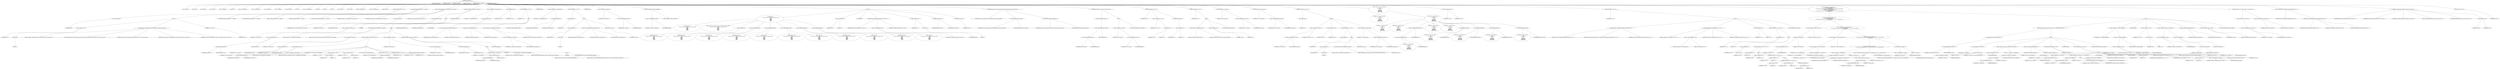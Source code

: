 digraph hostapd_notif_assoc {  
"1000122" [label = "(METHOD,hostapd_notif_assoc)" ]
"1000123" [label = "(PARAM,hostapd_data *hapd)" ]
"1000124" [label = "(PARAM,const u8 *addr)" ]
"1000125" [label = "(PARAM,const u8 *req_ies)" ]
"1000126" [label = "(PARAM,size_t req_ies_len)" ]
"1000127" [label = "(PARAM,int reassoc)" ]
"1000128" [label = "(BLOCK,,)" ]
"1000129" [label = "(LOCAL,v10: const u8 *)" ]
"1000130" [label = "(LOCAL,v11: size_t)" ]
"1000131" [label = "(LOCAL,v12: sta_info *)" ]
"1000132" [label = "(LOCAL,v13: sta_info *)" ]
"1000133" [label = "(LOCAL,v14: hostapd_iface *)" ]
"1000134" [label = "(LOCAL,v15: bool)" ]
"1000135" [label = "(LOCAL,v16: wpa_state_machine *)" ]
"1000136" [label = "(LOCAL,v17: wpa_authenticator *)" ]
"1000137" [label = "(LOCAL,v18: unsigned int)" ]
"1000138" [label = "(LOCAL,v19: unsigned int)" ]
"1000139" [label = "(LOCAL,v20: unsigned int)" ]
"1000140" [label = "(LOCAL,v21: int)" ]
"1000141" [label = "(LOCAL,v22: wpa_state_machine *)" ]
"1000142" [label = "(LOCAL,v23: int)" ]
"1000143" [label = "(LOCAL,v25: int)" ]
"1000144" [label = "(LOCAL,v26: u8 *)" ]
"1000145" [label = "(LOCAL,v27: const u8 *)" ]
"1000146" [label = "(LOCAL,v28: __int64)" ]
"1000147" [label = "(LOCAL,v29: wpa_state_machine *)" ]
"1000148" [label = "(LOCAL,elems: ieee802_11_elems)" ]
"1000149" [label = "(LOCAL,buf: u8 [ 1064 ])" ]
"1000150" [label = "(CONTROL_STRUCTURE,if ( !addr ),if ( !addr ))" ]
"1000151" [label = "(<operator>.logicalNot,!addr)" ]
"1000152" [label = "(IDENTIFIER,addr,!addr)" ]
"1000153" [label = "(BLOCK,,)" ]
"1000154" [label = "(<operator>.assignment,v23 = -1)" ]
"1000155" [label = "(IDENTIFIER,v23,v23 = -1)" ]
"1000156" [label = "(<operator>.minus,-1)" ]
"1000157" [label = "(LITERAL,1,-1)" ]
"1000158" [label = "(wpa_printf,wpa_printf(2, \"hostapd_notif_assoc: Skip event with no address\", req_ies, req_ies_len, reassoc))" ]
"1000159" [label = "(LITERAL,2,wpa_printf(2, \"hostapd_notif_assoc: Skip event with no address\", req_ies, req_ies_len, reassoc))" ]
"1000160" [label = "(LITERAL,\"hostapd_notif_assoc: Skip event with no address\",wpa_printf(2, \"hostapd_notif_assoc: Skip event with no address\", req_ies, req_ies_len, reassoc))" ]
"1000161" [label = "(IDENTIFIER,req_ies,wpa_printf(2, \"hostapd_notif_assoc: Skip event with no address\", req_ies, req_ies_len, reassoc))" ]
"1000162" [label = "(IDENTIFIER,req_ies_len,wpa_printf(2, \"hostapd_notif_assoc: Skip event with no address\", req_ies, req_ies_len, reassoc))" ]
"1000163" [label = "(IDENTIFIER,reassoc,wpa_printf(2, \"hostapd_notif_assoc: Skip event with no address\", req_ies, req_ies_len, reassoc))" ]
"1000164" [label = "(RETURN,return v23;,return v23;)" ]
"1000165" [label = "(IDENTIFIER,v23,return v23;)" ]
"1000166" [label = "(hostapd_logger,hostapd_logger(hapd, addr, 1u, 2, \"associated\"))" ]
"1000167" [label = "(IDENTIFIER,hapd,hostapd_logger(hapd, addr, 1u, 2, \"associated\"))" ]
"1000168" [label = "(IDENTIFIER,addr,hostapd_logger(hapd, addr, 1u, 2, \"associated\"))" ]
"1000169" [label = "(LITERAL,1u,hostapd_logger(hapd, addr, 1u, 2, \"associated\"))" ]
"1000170" [label = "(LITERAL,2,hostapd_logger(hapd, addr, 1u, 2, \"associated\"))" ]
"1000171" [label = "(LITERAL,\"associated\",hostapd_logger(hapd, addr, 1u, 2, \"associated\"))" ]
"1000172" [label = "(ieee802_11_parse_elems,ieee802_11_parse_elems(req_ies, req_ies_len, &elems, 0))" ]
"1000173" [label = "(IDENTIFIER,req_ies,ieee802_11_parse_elems(req_ies, req_ies_len, &elems, 0))" ]
"1000174" [label = "(IDENTIFIER,req_ies_len,ieee802_11_parse_elems(req_ies, req_ies_len, &elems, 0))" ]
"1000175" [label = "(<operator>.addressOf,&elems)" ]
"1000176" [label = "(IDENTIFIER,elems,ieee802_11_parse_elems(req_ies, req_ies_len, &elems, 0))" ]
"1000177" [label = "(LITERAL,0,ieee802_11_parse_elems(req_ies, req_ies_len, &elems, 0))" ]
"1000178" [label = "(CONTROL_STRUCTURE,if ( elems.wps_ie ),if ( elems.wps_ie ))" ]
"1000179" [label = "(<operator>.fieldAccess,elems.wps_ie)" ]
"1000180" [label = "(IDENTIFIER,elems,if ( elems.wps_ie ))" ]
"1000181" [label = "(FIELD_IDENTIFIER,wps_ie,wps_ie)" ]
"1000182" [label = "(BLOCK,,)" ]
"1000183" [label = "(<operator>.assignment,v10 = elems.wps_ie - 2)" ]
"1000184" [label = "(IDENTIFIER,v10,v10 = elems.wps_ie - 2)" ]
"1000185" [label = "(<operator>.subtraction,elems.wps_ie - 2)" ]
"1000186" [label = "(<operator>.fieldAccess,elems.wps_ie)" ]
"1000187" [label = "(IDENTIFIER,elems,elems.wps_ie - 2)" ]
"1000188" [label = "(FIELD_IDENTIFIER,wps_ie,wps_ie)" ]
"1000189" [label = "(LITERAL,2,elems.wps_ie - 2)" ]
"1000190" [label = "(IDENTIFIER,L,)" ]
"1000191" [label = "(wpa_printf,wpa_printf(2, \"STA included WPS IE in (Re)AssocReq\"))" ]
"1000192" [label = "(LITERAL,2,wpa_printf(2, \"STA included WPS IE in (Re)AssocReq\"))" ]
"1000193" [label = "(LITERAL,\"STA included WPS IE in (Re)AssocReq\",wpa_printf(2, \"STA included WPS IE in (Re)AssocReq\"))" ]
"1000194" [label = "(CONTROL_STRUCTURE,else,else)" ]
"1000195" [label = "(BLOCK,,)" ]
"1000196" [label = "(<operator>.assignment,v27 = elems.rsn_ie)" ]
"1000197" [label = "(IDENTIFIER,v27,v27 = elems.rsn_ie)" ]
"1000198" [label = "(<operator>.fieldAccess,elems.rsn_ie)" ]
"1000199" [label = "(IDENTIFIER,elems,v27 = elems.rsn_ie)" ]
"1000200" [label = "(FIELD_IDENTIFIER,rsn_ie,rsn_ie)" ]
"1000201" [label = "(CONTROL_STRUCTURE,if ( elems.rsn_ie ),if ( elems.rsn_ie ))" ]
"1000202" [label = "(<operator>.fieldAccess,elems.rsn_ie)" ]
"1000203" [label = "(IDENTIFIER,elems,if ( elems.rsn_ie ))" ]
"1000204" [label = "(FIELD_IDENTIFIER,rsn_ie,rsn_ie)" ]
"1000205" [label = "(BLOCK,,)" ]
"1000206" [label = "(<operator>.assignment,v28 = elems.rsn_ie_len)" ]
"1000207" [label = "(IDENTIFIER,v28,v28 = elems.rsn_ie_len)" ]
"1000208" [label = "(<operator>.fieldAccess,elems.rsn_ie_len)" ]
"1000209" [label = "(IDENTIFIER,elems,v28 = elems.rsn_ie_len)" ]
"1000210" [label = "(FIELD_IDENTIFIER,rsn_ie_len,rsn_ie_len)" ]
"1000211" [label = "(wpa_printf,wpa_printf(2, \"STA included RSN IE in (Re)AssocReq\"))" ]
"1000212" [label = "(LITERAL,2,wpa_printf(2, \"STA included RSN IE in (Re)AssocReq\"))" ]
"1000213" [label = "(LITERAL,\"STA included RSN IE in (Re)AssocReq\",wpa_printf(2, \"STA included RSN IE in (Re)AssocReq\"))" ]
"1000214" [label = "(<operator>.assignment,v10 = v27 - 2)" ]
"1000215" [label = "(IDENTIFIER,v10,v10 = v27 - 2)" ]
"1000216" [label = "(<operator>.subtraction,v27 - 2)" ]
"1000217" [label = "(IDENTIFIER,v27,v27 - 2)" ]
"1000218" [label = "(LITERAL,2,v27 - 2)" ]
"1000219" [label = "(<operator>.assignment,v11 = v28 + 2)" ]
"1000220" [label = "(IDENTIFIER,v11,v11 = v28 + 2)" ]
"1000221" [label = "(<operator>.addition,v28 + 2)" ]
"1000222" [label = "(IDENTIFIER,v28,v28 + 2)" ]
"1000223" [label = "(LITERAL,2,v28 + 2)" ]
"1000224" [label = "(<operator>.assignment,v12 = ap_get_sta(hapd, addr))" ]
"1000225" [label = "(IDENTIFIER,v12,v12 = ap_get_sta(hapd, addr))" ]
"1000226" [label = "(ap_get_sta,ap_get_sta(hapd, addr))" ]
"1000227" [label = "(IDENTIFIER,hapd,ap_get_sta(hapd, addr))" ]
"1000228" [label = "(IDENTIFIER,addr,ap_get_sta(hapd, addr))" ]
"1000229" [label = "(<operator>.assignment,v13 = v12)" ]
"1000230" [label = "(IDENTIFIER,v13,v13 = v12)" ]
"1000231" [label = "(IDENTIFIER,v12,v13 = v12)" ]
"1000232" [label = "(CONTROL_STRUCTURE,if ( v12 ),if ( v12 ))" ]
"1000233" [label = "(IDENTIFIER,v12,if ( v12 ))" ]
"1000234" [label = "(CONTROL_STRUCTURE,goto LABEL_5;,goto LABEL_5;)" ]
"1000235" [label = "(CONTROL_STRUCTURE,goto LABEL_35;,goto LABEL_35;)" ]
"1000236" [label = "(<operator>.assignment,v10 = elems.wpa_ie)" ]
"1000237" [label = "(IDENTIFIER,v10,v10 = elems.wpa_ie)" ]
"1000238" [label = "(<operator>.fieldAccess,elems.wpa_ie)" ]
"1000239" [label = "(IDENTIFIER,elems,v10 = elems.wpa_ie)" ]
"1000240" [label = "(FIELD_IDENTIFIER,wpa_ie,wpa_ie)" ]
"1000241" [label = "(CONTROL_STRUCTURE,if ( elems.wpa_ie ),if ( elems.wpa_ie ))" ]
"1000242" [label = "(<operator>.fieldAccess,elems.wpa_ie)" ]
"1000243" [label = "(IDENTIFIER,elems,if ( elems.wpa_ie ))" ]
"1000244" [label = "(FIELD_IDENTIFIER,wpa_ie,wpa_ie)" ]
"1000245" [label = "(BLOCK,,)" ]
"1000246" [label = "(<operator>.assignment,v10 = elems.wpa_ie - 2)" ]
"1000247" [label = "(IDENTIFIER,v10,v10 = elems.wpa_ie - 2)" ]
"1000248" [label = "(<operator>.subtraction,elems.wpa_ie - 2)" ]
"1000249" [label = "(<operator>.fieldAccess,elems.wpa_ie)" ]
"1000250" [label = "(IDENTIFIER,elems,elems.wpa_ie - 2)" ]
"1000251" [label = "(FIELD_IDENTIFIER,wpa_ie,wpa_ie)" ]
"1000252" [label = "(LITERAL,2,elems.wpa_ie - 2)" ]
"1000253" [label = "(IDENTIFIER,L,)" ]
"1000254" [label = "(wpa_printf,wpa_printf(2, \"STA included WPA IE in (Re)AssocReq\"))" ]
"1000255" [label = "(LITERAL,2,wpa_printf(2, \"STA included WPA IE in (Re)AssocReq\"))" ]
"1000256" [label = "(LITERAL,\"STA included WPA IE in (Re)AssocReq\",wpa_printf(2, \"STA included WPA IE in (Re)AssocReq\"))" ]
"1000257" [label = "(CONTROL_STRUCTURE,else,else)" ]
"1000258" [label = "(BLOCK,,)" ]
"1000259" [label = "(IDENTIFIER,L,)" ]
"1000260" [label = "(wpa_printf,wpa_printf(2, \"STA did not include WPS/RSN/WPA IE in (Re)AssocReq\"))" ]
"1000261" [label = "(LITERAL,2,wpa_printf(2, \"STA did not include WPS/RSN/WPA IE in (Re)AssocReq\"))" ]
"1000262" [label = "(LITERAL,\"STA did not include WPS/RSN/WPA IE in (Re)AssocReq\",wpa_printf(2, \"STA did not include WPS/RSN/WPA IE in (Re)AssocReq\"))" ]
"1000263" [label = "(<operator>.assignment,v12 = ap_get_sta(hapd, addr))" ]
"1000264" [label = "(IDENTIFIER,v12,v12 = ap_get_sta(hapd, addr))" ]
"1000265" [label = "(ap_get_sta,ap_get_sta(hapd, addr))" ]
"1000266" [label = "(IDENTIFIER,hapd,ap_get_sta(hapd, addr))" ]
"1000267" [label = "(IDENTIFIER,addr,ap_get_sta(hapd, addr))" ]
"1000268" [label = "(<operator>.assignment,v13 = v12)" ]
"1000269" [label = "(IDENTIFIER,v13,v13 = v12)" ]
"1000270" [label = "(IDENTIFIER,v12,v13 = v12)" ]
"1000271" [label = "(CONTROL_STRUCTURE,if ( v12 ),if ( v12 ))" ]
"1000272" [label = "(IDENTIFIER,v12,if ( v12 ))" ]
"1000273" [label = "(BLOCK,,)" ]
"1000274" [label = "(JUMP_TARGET,LABEL_5)" ]
"1000275" [label = "(ap_sta_no_session_timeout,ap_sta_no_session_timeout(hapd, v12))" ]
"1000276" [label = "(IDENTIFIER,hapd,ap_sta_no_session_timeout(hapd, v12))" ]
"1000277" [label = "(IDENTIFIER,v12,ap_sta_no_session_timeout(hapd, v12))" ]
"1000278" [label = "(accounting_sta_stop,accounting_sta_stop(hapd, v13))" ]
"1000279" [label = "(IDENTIFIER,hapd,accounting_sta_stop(hapd, v13))" ]
"1000280" [label = "(IDENTIFIER,v13,accounting_sta_stop(hapd, v13))" ]
"1000281" [label = "(<operator>.assignment,v13->timeout_next = STA_NULLFUNC)" ]
"1000282" [label = "(<operator>.indirectFieldAccess,v13->timeout_next)" ]
"1000283" [label = "(IDENTIFIER,v13,v13->timeout_next = STA_NULLFUNC)" ]
"1000284" [label = "(FIELD_IDENTIFIER,timeout_next,timeout_next)" ]
"1000285" [label = "(IDENTIFIER,STA_NULLFUNC,v13->timeout_next = STA_NULLFUNC)" ]
"1000286" [label = "(CONTROL_STRUCTURE,goto LABEL_6;,goto LABEL_6;)" ]
"1000287" [label = "(JUMP_TARGET,LABEL_35)" ]
"1000288" [label = "(<operator>.assignment,v13 = ap_sta_add(hapd, addr))" ]
"1000289" [label = "(IDENTIFIER,v13,v13 = ap_sta_add(hapd, addr))" ]
"1000290" [label = "(ap_sta_add,ap_sta_add(hapd, addr))" ]
"1000291" [label = "(IDENTIFIER,hapd,ap_sta_add(hapd, addr))" ]
"1000292" [label = "(IDENTIFIER,addr,ap_sta_add(hapd, addr))" ]
"1000293" [label = "(CONTROL_STRUCTURE,if ( !v13 ),if ( !v13 ))" ]
"1000294" [label = "(<operator>.logicalNot,!v13)" ]
"1000295" [label = "(IDENTIFIER,v13,!v13)" ]
"1000296" [label = "(BLOCK,,)" ]
"1000297" [label = "(<operator>.assignment,v23 = -1)" ]
"1000298" [label = "(IDENTIFIER,v23,v23 = -1)" ]
"1000299" [label = "(<operator>.minus,-1)" ]
"1000300" [label = "(LITERAL,1,-1)" ]
"1000301" [label = "(hostapd_drv_sta_disassoc,hostapd_drv_sta_disassoc(hapd, addr, 5))" ]
"1000302" [label = "(IDENTIFIER,hapd,hostapd_drv_sta_disassoc(hapd, addr, 5))" ]
"1000303" [label = "(IDENTIFIER,addr,hostapd_drv_sta_disassoc(hapd, addr, 5))" ]
"1000304" [label = "(LITERAL,5,hostapd_drv_sta_disassoc(hapd, addr, 5))" ]
"1000305" [label = "(RETURN,return v23;,return v23;)" ]
"1000306" [label = "(IDENTIFIER,v23,return v23;)" ]
"1000307" [label = "(JUMP_TARGET,LABEL_6)" ]
"1000308" [label = "(<operator>.assignment,v14 = hapd->iface)" ]
"1000309" [label = "(IDENTIFIER,v14,v14 = hapd->iface)" ]
"1000310" [label = "(<operator>.indirectFieldAccess,hapd->iface)" ]
"1000311" [label = "(IDENTIFIER,hapd,v14 = hapd->iface)" ]
"1000312" [label = "(FIELD_IDENTIFIER,iface,iface)" ]
"1000313" [label = "(<operators>.assignmentAnd,v13->flags &= 0xFFFECFFF)" ]
"1000314" [label = "(<operator>.indirectFieldAccess,v13->flags)" ]
"1000315" [label = "(IDENTIFIER,v13,v13->flags &= 0xFFFECFFF)" ]
"1000316" [label = "(FIELD_IDENTIFIER,flags,flags)" ]
"1000317" [label = "(LITERAL,0xFFFECFFF,v13->flags &= 0xFFFECFFF)" ]
"1000318" [label = "(BLOCK,,)" ]
"1000319" [label = "(wpa_printf,wpa_printf(\n      3,\n      \"STA %02x:%02x:%02x:%02x:%02x:%02x not allowed to connect\",\n      *addr,\n      addr[1],\n      addr[2],\n      addr[3],\n      addr[4],\n      addr[5]))" ]
"1000320" [label = "(LITERAL,3,wpa_printf(\n      3,\n      \"STA %02x:%02x:%02x:%02x:%02x:%02x not allowed to connect\",\n      *addr,\n      addr[1],\n      addr[2],\n      addr[3],\n      addr[4],\n      addr[5]))" ]
"1000321" [label = "(LITERAL,\"STA %02x:%02x:%02x:%02x:%02x:%02x not allowed to connect\",wpa_printf(\n      3,\n      \"STA %02x:%02x:%02x:%02x:%02x:%02x not allowed to connect\",\n      *addr,\n      addr[1],\n      addr[2],\n      addr[3],\n      addr[4],\n      addr[5]))" ]
"1000322" [label = "(<operator>.indirection,*addr)" ]
"1000323" [label = "(IDENTIFIER,addr,wpa_printf(\n      3,\n      \"STA %02x:%02x:%02x:%02x:%02x:%02x not allowed to connect\",\n      *addr,\n      addr[1],\n      addr[2],\n      addr[3],\n      addr[4],\n      addr[5]))" ]
"1000324" [label = "(<operator>.indirectIndexAccess,addr[1])" ]
"1000325" [label = "(IDENTIFIER,addr,wpa_printf(\n      3,\n      \"STA %02x:%02x:%02x:%02x:%02x:%02x not allowed to connect\",\n      *addr,\n      addr[1],\n      addr[2],\n      addr[3],\n      addr[4],\n      addr[5]))" ]
"1000326" [label = "(LITERAL,1,wpa_printf(\n      3,\n      \"STA %02x:%02x:%02x:%02x:%02x:%02x not allowed to connect\",\n      *addr,\n      addr[1],\n      addr[2],\n      addr[3],\n      addr[4],\n      addr[5]))" ]
"1000327" [label = "(<operator>.indirectIndexAccess,addr[2])" ]
"1000328" [label = "(IDENTIFIER,addr,wpa_printf(\n      3,\n      \"STA %02x:%02x:%02x:%02x:%02x:%02x not allowed to connect\",\n      *addr,\n      addr[1],\n      addr[2],\n      addr[3],\n      addr[4],\n      addr[5]))" ]
"1000329" [label = "(LITERAL,2,wpa_printf(\n      3,\n      \"STA %02x:%02x:%02x:%02x:%02x:%02x not allowed to connect\",\n      *addr,\n      addr[1],\n      addr[2],\n      addr[3],\n      addr[4],\n      addr[5]))" ]
"1000330" [label = "(<operator>.indirectIndexAccess,addr[3])" ]
"1000331" [label = "(IDENTIFIER,addr,wpa_printf(\n      3,\n      \"STA %02x:%02x:%02x:%02x:%02x:%02x not allowed to connect\",\n      *addr,\n      addr[1],\n      addr[2],\n      addr[3],\n      addr[4],\n      addr[5]))" ]
"1000332" [label = "(LITERAL,3,wpa_printf(\n      3,\n      \"STA %02x:%02x:%02x:%02x:%02x:%02x not allowed to connect\",\n      *addr,\n      addr[1],\n      addr[2],\n      addr[3],\n      addr[4],\n      addr[5]))" ]
"1000333" [label = "(<operator>.indirectIndexAccess,addr[4])" ]
"1000334" [label = "(IDENTIFIER,addr,wpa_printf(\n      3,\n      \"STA %02x:%02x:%02x:%02x:%02x:%02x not allowed to connect\",\n      *addr,\n      addr[1],\n      addr[2],\n      addr[3],\n      addr[4],\n      addr[5]))" ]
"1000335" [label = "(LITERAL,4,wpa_printf(\n      3,\n      \"STA %02x:%02x:%02x:%02x:%02x:%02x not allowed to connect\",\n      *addr,\n      addr[1],\n      addr[2],\n      addr[3],\n      addr[4],\n      addr[5]))" ]
"1000336" [label = "(<operator>.indirectIndexAccess,addr[5])" ]
"1000337" [label = "(IDENTIFIER,addr,wpa_printf(\n      3,\n      \"STA %02x:%02x:%02x:%02x:%02x:%02x not allowed to connect\",\n      *addr,\n      addr[1],\n      addr[2],\n      addr[3],\n      addr[4],\n      addr[5]))" ]
"1000338" [label = "(LITERAL,5,wpa_printf(\n      3,\n      \"STA %02x:%02x:%02x:%02x:%02x:%02x not allowed to connect\",\n      *addr,\n      addr[1],\n      addr[2],\n      addr[3],\n      addr[4],\n      addr[5]))" ]
"1000339" [label = "(<operator>.assignment,v25 = 1)" ]
"1000340" [label = "(IDENTIFIER,v25,v25 = 1)" ]
"1000341" [label = "(LITERAL,1,v25 = 1)" ]
"1000342" [label = "(JUMP_TARGET,fail)" ]
"1000343" [label = "(hostapd_drv_sta_disassoc,hostapd_drv_sta_disassoc(hapd, v13->addr, v25))" ]
"1000344" [label = "(IDENTIFIER,hapd,hostapd_drv_sta_disassoc(hapd, v13->addr, v25))" ]
"1000345" [label = "(<operator>.indirectFieldAccess,v13->addr)" ]
"1000346" [label = "(IDENTIFIER,v13,hostapd_drv_sta_disassoc(hapd, v13->addr, v25))" ]
"1000347" [label = "(FIELD_IDENTIFIER,addr,addr)" ]
"1000348" [label = "(IDENTIFIER,v25,hostapd_drv_sta_disassoc(hapd, v13->addr, v25))" ]
"1000349" [label = "(<operator>.assignment,v23 = -1)" ]
"1000350" [label = "(IDENTIFIER,v23,v23 = -1)" ]
"1000351" [label = "(<operator>.minus,-1)" ]
"1000352" [label = "(LITERAL,1,-1)" ]
"1000353" [label = "(ap_free_sta,ap_free_sta(hapd, v13))" ]
"1000354" [label = "(IDENTIFIER,hapd,ap_free_sta(hapd, v13))" ]
"1000355" [label = "(IDENTIFIER,v13,ap_free_sta(hapd, v13))" ]
"1000356" [label = "(RETURN,return v23;,return v23;)" ]
"1000357" [label = "(IDENTIFIER,v23,return v23;)" ]
"1000358" [label = "(ap_copy_sta_supp_op_classes,ap_copy_sta_supp_op_classes(v13, elems.supp_op_classes, elems.supp_op_classes_len))" ]
"1000359" [label = "(IDENTIFIER,v13,ap_copy_sta_supp_op_classes(v13, elems.supp_op_classes, elems.supp_op_classes_len))" ]
"1000360" [label = "(<operator>.fieldAccess,elems.supp_op_classes)" ]
"1000361" [label = "(IDENTIFIER,elems,ap_copy_sta_supp_op_classes(v13, elems.supp_op_classes, elems.supp_op_classes_len))" ]
"1000362" [label = "(FIELD_IDENTIFIER,supp_op_classes,supp_op_classes)" ]
"1000363" [label = "(<operator>.fieldAccess,elems.supp_op_classes_len)" ]
"1000364" [label = "(IDENTIFIER,elems,ap_copy_sta_supp_op_classes(v13, elems.supp_op_classes, elems.supp_op_classes_len))" ]
"1000365" [label = "(FIELD_IDENTIFIER,supp_op_classes_len,supp_op_classes_len)" ]
"1000366" [label = "(CONTROL_STRUCTURE,if ( !hapd->conf->wpa ),if ( !hapd->conf->wpa ))" ]
"1000367" [label = "(<operator>.logicalNot,!hapd->conf->wpa)" ]
"1000368" [label = "(<operator>.indirectFieldAccess,hapd->conf->wpa)" ]
"1000369" [label = "(<operator>.indirectFieldAccess,hapd->conf)" ]
"1000370" [label = "(IDENTIFIER,hapd,!hapd->conf->wpa)" ]
"1000371" [label = "(FIELD_IDENTIFIER,conf,conf)" ]
"1000372" [label = "(FIELD_IDENTIFIER,wpa,wpa)" ]
"1000373" [label = "(BLOCK,,)" ]
"1000374" [label = "(<operator>.assignment,v20 = v13->flags)" ]
"1000375" [label = "(IDENTIFIER,v20,v20 = v13->flags)" ]
"1000376" [label = "(<operator>.indirectFieldAccess,v13->flags)" ]
"1000377" [label = "(IDENTIFIER,v13,v20 = v13->flags)" ]
"1000378" [label = "(FIELD_IDENTIFIER,flags,flags)" ]
"1000379" [label = "(CONTROL_STRUCTURE,goto LABEL_17;,goto LABEL_17;)" ]
"1000380" [label = "(CONTROL_STRUCTURE,if ( v10 ),if ( v10 ))" ]
"1000381" [label = "(IDENTIFIER,v10,if ( v10 ))" ]
"1000382" [label = "(<operator>.assignment,v15 = v11 == 0)" ]
"1000383" [label = "(IDENTIFIER,v15,v15 = v11 == 0)" ]
"1000384" [label = "(<operator>.equals,v11 == 0)" ]
"1000385" [label = "(IDENTIFIER,v11,v11 == 0)" ]
"1000386" [label = "(LITERAL,0,v11 == 0)" ]
"1000387" [label = "(CONTROL_STRUCTURE,else,else)" ]
"1000388" [label = "(<operator>.assignment,v15 = 1)" ]
"1000389" [label = "(IDENTIFIER,v15,v15 = 1)" ]
"1000390" [label = "(LITERAL,1,v15 = 1)" ]
"1000391" [label = "(CONTROL_STRUCTURE,if ( v15 ),if ( v15 ))" ]
"1000392" [label = "(IDENTIFIER,v15,if ( v15 ))" ]
"1000393" [label = "(BLOCK,,)" ]
"1000394" [label = "(wpa_printf,wpa_printf(2, \"No WPA/RSN IE from STA\"))" ]
"1000395" [label = "(LITERAL,2,wpa_printf(2, \"No WPA/RSN IE from STA\"))" ]
"1000396" [label = "(LITERAL,\"No WPA/RSN IE from STA\",wpa_printf(2, \"No WPA/RSN IE from STA\"))" ]
"1000397" [label = "(<operator>.assignment,v25 = 13)" ]
"1000398" [label = "(IDENTIFIER,v25,v25 = 13)" ]
"1000399" [label = "(LITERAL,13,v25 = 13)" ]
"1000400" [label = "(CONTROL_STRUCTURE,goto fail;,goto fail;)" ]
"1000401" [label = "(<operator>.assignment,v16 = v13->wpa_sm)" ]
"1000402" [label = "(IDENTIFIER,v16,v16 = v13->wpa_sm)" ]
"1000403" [label = "(<operator>.indirectFieldAccess,v13->wpa_sm)" ]
"1000404" [label = "(IDENTIFIER,v13,v16 = v13->wpa_sm)" ]
"1000405" [label = "(FIELD_IDENTIFIER,wpa_sm,wpa_sm)" ]
"1000406" [label = "(<operator>.assignment,v17 = hapd->wpa_auth)" ]
"1000407" [label = "(IDENTIFIER,v17,v17 = hapd->wpa_auth)" ]
"1000408" [label = "(<operator>.indirectFieldAccess,hapd->wpa_auth)" ]
"1000409" [label = "(IDENTIFIER,hapd,v17 = hapd->wpa_auth)" ]
"1000410" [label = "(FIELD_IDENTIFIER,wpa_auth,wpa_auth)" ]
"1000411" [label = "(CONTROL_STRUCTURE,if ( !v16 ),if ( !v16 ))" ]
"1000412" [label = "(<operator>.logicalNot,!v16)" ]
"1000413" [label = "(IDENTIFIER,v16,!v16)" ]
"1000414" [label = "(BLOCK,,)" ]
"1000415" [label = "(<operator>.assignment,v13->wpa_sm = v29)" ]
"1000416" [label = "(<operator>.indirectFieldAccess,v13->wpa_sm)" ]
"1000417" [label = "(IDENTIFIER,v13,v13->wpa_sm = v29)" ]
"1000418" [label = "(FIELD_IDENTIFIER,wpa_sm,wpa_sm)" ]
"1000419" [label = "(IDENTIFIER,v29,v13->wpa_sm = v29)" ]
"1000420" [label = "(<operator>.assignment,v16 = v29)" ]
"1000421" [label = "(IDENTIFIER,v16,v16 = v29)" ]
"1000422" [label = "(IDENTIFIER,v29,v16 = v29)" ]
"1000423" [label = "(CONTROL_STRUCTURE,if ( !v29 ),if ( !v29 ))" ]
"1000424" [label = "(<operator>.logicalNot,!v29)" ]
"1000425" [label = "(IDENTIFIER,v29,!v29)" ]
"1000426" [label = "(BLOCK,,)" ]
"1000427" [label = "(<operator>.assignment,v23 = -1)" ]
"1000428" [label = "(IDENTIFIER,v23,v23 = -1)" ]
"1000429" [label = "(<operator>.minus,-1)" ]
"1000430" [label = "(LITERAL,1,-1)" ]
"1000431" [label = "(wpa_printf,wpa_printf(5, \"Failed to initialize WPA state machine\"))" ]
"1000432" [label = "(LITERAL,5,wpa_printf(5, \"Failed to initialize WPA state machine\"))" ]
"1000433" [label = "(LITERAL,\"Failed to initialize WPA state machine\",wpa_printf(5, \"Failed to initialize WPA state machine\"))" ]
"1000434" [label = "(RETURN,return v23;,return v23;)" ]
"1000435" [label = "(IDENTIFIER,v23,return v23;)" ]
"1000436" [label = "(<operator>.assignment,v17 = hapd->wpa_auth)" ]
"1000437" [label = "(IDENTIFIER,v17,v17 = hapd->wpa_auth)" ]
"1000438" [label = "(<operator>.indirectFieldAccess,hapd->wpa_auth)" ]
"1000439" [label = "(IDENTIFIER,hapd,v17 = hapd->wpa_auth)" ]
"1000440" [label = "(FIELD_IDENTIFIER,wpa_auth,wpa_auth)" ]
"1000441" [label = "(<operator>.assignment,v18 = wpa_validate_wpa_ie(\n          v17,\n          v16,\n          hapd->iface->freq,\n          v10,\n          v11,\n          elems.mdie,\n          elems.mdie_len,\n          elems.owe_dh,\n          elems.owe_dh_len))" ]
"1000442" [label = "(IDENTIFIER,v18,v18 = wpa_validate_wpa_ie(\n          v17,\n          v16,\n          hapd->iface->freq,\n          v10,\n          v11,\n          elems.mdie,\n          elems.mdie_len,\n          elems.owe_dh,\n          elems.owe_dh_len))" ]
"1000443" [label = "(wpa_validate_wpa_ie,wpa_validate_wpa_ie(\n          v17,\n          v16,\n          hapd->iface->freq,\n          v10,\n          v11,\n          elems.mdie,\n          elems.mdie_len,\n          elems.owe_dh,\n          elems.owe_dh_len))" ]
"1000444" [label = "(IDENTIFIER,v17,wpa_validate_wpa_ie(\n          v17,\n          v16,\n          hapd->iface->freq,\n          v10,\n          v11,\n          elems.mdie,\n          elems.mdie_len,\n          elems.owe_dh,\n          elems.owe_dh_len))" ]
"1000445" [label = "(IDENTIFIER,v16,wpa_validate_wpa_ie(\n          v17,\n          v16,\n          hapd->iface->freq,\n          v10,\n          v11,\n          elems.mdie,\n          elems.mdie_len,\n          elems.owe_dh,\n          elems.owe_dh_len))" ]
"1000446" [label = "(<operator>.indirectFieldAccess,hapd->iface->freq)" ]
"1000447" [label = "(<operator>.indirectFieldAccess,hapd->iface)" ]
"1000448" [label = "(IDENTIFIER,hapd,wpa_validate_wpa_ie(\n          v17,\n          v16,\n          hapd->iface->freq,\n          v10,\n          v11,\n          elems.mdie,\n          elems.mdie_len,\n          elems.owe_dh,\n          elems.owe_dh_len))" ]
"1000449" [label = "(FIELD_IDENTIFIER,iface,iface)" ]
"1000450" [label = "(FIELD_IDENTIFIER,freq,freq)" ]
"1000451" [label = "(IDENTIFIER,v10,wpa_validate_wpa_ie(\n          v17,\n          v16,\n          hapd->iface->freq,\n          v10,\n          v11,\n          elems.mdie,\n          elems.mdie_len,\n          elems.owe_dh,\n          elems.owe_dh_len))" ]
"1000452" [label = "(IDENTIFIER,v11,wpa_validate_wpa_ie(\n          v17,\n          v16,\n          hapd->iface->freq,\n          v10,\n          v11,\n          elems.mdie,\n          elems.mdie_len,\n          elems.owe_dh,\n          elems.owe_dh_len))" ]
"1000453" [label = "(<operator>.fieldAccess,elems.mdie)" ]
"1000454" [label = "(IDENTIFIER,elems,wpa_validate_wpa_ie(\n          v17,\n          v16,\n          hapd->iface->freq,\n          v10,\n          v11,\n          elems.mdie,\n          elems.mdie_len,\n          elems.owe_dh,\n          elems.owe_dh_len))" ]
"1000455" [label = "(FIELD_IDENTIFIER,mdie,mdie)" ]
"1000456" [label = "(<operator>.fieldAccess,elems.mdie_len)" ]
"1000457" [label = "(IDENTIFIER,elems,wpa_validate_wpa_ie(\n          v17,\n          v16,\n          hapd->iface->freq,\n          v10,\n          v11,\n          elems.mdie,\n          elems.mdie_len,\n          elems.owe_dh,\n          elems.owe_dh_len))" ]
"1000458" [label = "(FIELD_IDENTIFIER,mdie_len,mdie_len)" ]
"1000459" [label = "(<operator>.fieldAccess,elems.owe_dh)" ]
"1000460" [label = "(IDENTIFIER,elems,wpa_validate_wpa_ie(\n          v17,\n          v16,\n          hapd->iface->freq,\n          v10,\n          v11,\n          elems.mdie,\n          elems.mdie_len,\n          elems.owe_dh,\n          elems.owe_dh_len))" ]
"1000461" [label = "(FIELD_IDENTIFIER,owe_dh,owe_dh)" ]
"1000462" [label = "(<operator>.fieldAccess,elems.owe_dh_len)" ]
"1000463" [label = "(IDENTIFIER,elems,wpa_validate_wpa_ie(\n          v17,\n          v16,\n          hapd->iface->freq,\n          v10,\n          v11,\n          elems.mdie,\n          elems.mdie_len,\n          elems.owe_dh,\n          elems.owe_dh_len))" ]
"1000464" [label = "(FIELD_IDENTIFIER,owe_dh_len,owe_dh_len)" ]
"1000465" [label = "(<operator>.assignment,v19 = v18)" ]
"1000466" [label = "(IDENTIFIER,v19,v19 = v18)" ]
"1000467" [label = "(IDENTIFIER,v18,v19 = v18)" ]
"1000468" [label = "(CONTROL_STRUCTURE,if ( v18 ),if ( v18 ))" ]
"1000469" [label = "(IDENTIFIER,v18,if ( v18 ))" ]
"1000470" [label = "(BLOCK,,)" ]
"1000471" [label = "(wpa_printf,wpa_printf(2, \"WPA/RSN information element rejected? (res %u)\", v18))" ]
"1000472" [label = "(LITERAL,2,wpa_printf(2, \"WPA/RSN information element rejected? (res %u)\", v18))" ]
"1000473" [label = "(LITERAL,\"WPA/RSN information element rejected? (res %u)\",wpa_printf(2, \"WPA/RSN information element rejected? (res %u)\", v18))" ]
"1000474" [label = "(IDENTIFIER,v18,wpa_printf(2, \"WPA/RSN information element rejected? (res %u)\", v18))" ]
"1000475" [label = "(wpa_hexdump,wpa_hexdump(2, (const unsigned __int8 *)\"IE\", v10, v11))" ]
"1000476" [label = "(LITERAL,2,wpa_hexdump(2, (const unsigned __int8 *)\"IE\", v10, v11))" ]
"1000477" [label = "(<operator>.cast,(const unsigned __int8 *)\"IE\")" ]
"1000478" [label = "(UNKNOWN,const unsigned __int8 *,const unsigned __int8 *)" ]
"1000479" [label = "(LITERAL,\"IE\",(const unsigned __int8 *)\"IE\")" ]
"1000480" [label = "(IDENTIFIER,v10,wpa_hexdump(2, (const unsigned __int8 *)\"IE\", v10, v11))" ]
"1000481" [label = "(IDENTIFIER,v11,wpa_hexdump(2, (const unsigned __int8 *)\"IE\", v10, v11))" ]
"1000482" [label = "(<operator>.assignment,v25 = 18)" ]
"1000483" [label = "(IDENTIFIER,v25,v25 = 18)" ]
"1000484" [label = "(LITERAL,18,v25 = 18)" ]
"1000485" [label = "(CONTROL_STRUCTURE,if ( v19 != 2 ),if ( v19 != 2 ))" ]
"1000486" [label = "(<operator>.notEquals,v19 != 2)" ]
"1000487" [label = "(IDENTIFIER,v19,v19 != 2)" ]
"1000488" [label = "(LITERAL,2,v19 != 2)" ]
"1000489" [label = "(BLOCK,,)" ]
"1000490" [label = "(<operator>.assignment,v25 = 19)" ]
"1000491" [label = "(IDENTIFIER,v25,v25 = 19)" ]
"1000492" [label = "(LITERAL,19,v25 = 19)" ]
"1000493" [label = "(CONTROL_STRUCTURE,if ( v19 != 3 ),if ( v19 != 3 ))" ]
"1000494" [label = "(<operator>.notEquals,v19 != 3)" ]
"1000495" [label = "(IDENTIFIER,v19,v19 != 3)" ]
"1000496" [label = "(LITERAL,3,v19 != 3)" ]
"1000497" [label = "(BLOCK,,)" ]
"1000498" [label = "(<operator>.assignment,v25 = 20)" ]
"1000499" [label = "(IDENTIFIER,v25,v25 = 20)" ]
"1000500" [label = "(LITERAL,20,v25 = 20)" ]
"1000501" [label = "(CONTROL_STRUCTURE,if ( v19 != 4 ),if ( v19 != 4 ))" ]
"1000502" [label = "(<operator>.notEquals,v19 != 4)" ]
"1000503" [label = "(IDENTIFIER,v19,v19 != 4)" ]
"1000504" [label = "(LITERAL,4,v19 != 4)" ]
"1000505" [label = "(BLOCK,,)" ]
"1000506" [label = "(CONTROL_STRUCTURE,if ( v19 == 8 ),if ( v19 == 8 ))" ]
"1000507" [label = "(<operator>.equals,v19 == 8)" ]
"1000508" [label = "(IDENTIFIER,v19,v19 == 8)" ]
"1000509" [label = "(LITERAL,8,v19 == 8)" ]
"1000510" [label = "(<operator>.assignment,v25 = 24)" ]
"1000511" [label = "(IDENTIFIER,v25,v25 = 24)" ]
"1000512" [label = "(LITERAL,24,v25 = 24)" ]
"1000513" [label = "(CONTROL_STRUCTURE,else,else)" ]
"1000514" [label = "(<operator>.assignment,v25 = 13)" ]
"1000515" [label = "(IDENTIFIER,v25,v25 = 13)" ]
"1000516" [label = "(LITERAL,13,v25 = 13)" ]
"1000517" [label = "(CONTROL_STRUCTURE,goto fail;,goto fail;)" ]
"1000518" [label = "(CONTROL_STRUCTURE,if ( (v13->flags & 0x402) != 1026\n    || (v23 = v13->sa_query_timed_out) != 0\n    || v13->sa_query_count > 0\n    && ((ap_check_sa_query_timeout(hapd, v13), (v13->flags & 0x402) != 1026) || v13->sa_query_timed_out)\n    || v13->auth_alg == 2 ),if ( (v13->flags & 0x402) != 1026\n    || (v23 = v13->sa_query_timed_out) != 0\n    || v13->sa_query_count > 0\n    && ((ap_check_sa_query_timeout(hapd, v13), (v13->flags & 0x402) != 1026) || v13->sa_query_timed_out)\n    || v13->auth_alg == 2 ))" ]
"1000519" [label = "(<operator>.logicalOr,(v13->flags & 0x402) != 1026\n    || (v23 = v13->sa_query_timed_out) != 0\n    || v13->sa_query_count > 0\n    && ((ap_check_sa_query_timeout(hapd, v13), (v13->flags & 0x402) != 1026) || v13->sa_query_timed_out)\n    || v13->auth_alg == 2)" ]
"1000520" [label = "(<operator>.notEquals,(v13->flags & 0x402) != 1026)" ]
"1000521" [label = "(<operator>.and,v13->flags & 0x402)" ]
"1000522" [label = "(<operator>.indirectFieldAccess,v13->flags)" ]
"1000523" [label = "(IDENTIFIER,v13,v13->flags & 0x402)" ]
"1000524" [label = "(FIELD_IDENTIFIER,flags,flags)" ]
"1000525" [label = "(LITERAL,0x402,v13->flags & 0x402)" ]
"1000526" [label = "(LITERAL,1026,(v13->flags & 0x402) != 1026)" ]
"1000527" [label = "(<operator>.logicalOr,(v23 = v13->sa_query_timed_out) != 0\n    || v13->sa_query_count > 0\n    && ((ap_check_sa_query_timeout(hapd, v13), (v13->flags & 0x402) != 1026) || v13->sa_query_timed_out)\n    || v13->auth_alg == 2)" ]
"1000528" [label = "(<operator>.notEquals,(v23 = v13->sa_query_timed_out) != 0)" ]
"1000529" [label = "(<operator>.assignment,v23 = v13->sa_query_timed_out)" ]
"1000530" [label = "(IDENTIFIER,v23,v23 = v13->sa_query_timed_out)" ]
"1000531" [label = "(<operator>.indirectFieldAccess,v13->sa_query_timed_out)" ]
"1000532" [label = "(IDENTIFIER,v13,v23 = v13->sa_query_timed_out)" ]
"1000533" [label = "(FIELD_IDENTIFIER,sa_query_timed_out,sa_query_timed_out)" ]
"1000534" [label = "(LITERAL,0,(v23 = v13->sa_query_timed_out) != 0)" ]
"1000535" [label = "(<operator>.logicalOr,v13->sa_query_count > 0\n    && ((ap_check_sa_query_timeout(hapd, v13), (v13->flags & 0x402) != 1026) || v13->sa_query_timed_out)\n    || v13->auth_alg == 2)" ]
"1000536" [label = "(<operator>.logicalAnd,v13->sa_query_count > 0\n    && ((ap_check_sa_query_timeout(hapd, v13), (v13->flags & 0x402) != 1026) || v13->sa_query_timed_out))" ]
"1000537" [label = "(<operator>.greaterThan,v13->sa_query_count > 0)" ]
"1000538" [label = "(<operator>.indirectFieldAccess,v13->sa_query_count)" ]
"1000539" [label = "(IDENTIFIER,v13,v13->sa_query_count > 0)" ]
"1000540" [label = "(FIELD_IDENTIFIER,sa_query_count,sa_query_count)" ]
"1000541" [label = "(LITERAL,0,v13->sa_query_count > 0)" ]
"1000542" [label = "(<operator>.logicalOr,(ap_check_sa_query_timeout(hapd, v13), (v13->flags & 0x402) != 1026) || v13->sa_query_timed_out)" ]
"1000543" [label = "(BLOCK,,)" ]
"1000544" [label = "(ap_check_sa_query_timeout,ap_check_sa_query_timeout(hapd, v13))" ]
"1000545" [label = "(IDENTIFIER,hapd,ap_check_sa_query_timeout(hapd, v13))" ]
"1000546" [label = "(IDENTIFIER,v13,ap_check_sa_query_timeout(hapd, v13))" ]
"1000547" [label = "(<operator>.notEquals,(v13->flags & 0x402) != 1026)" ]
"1000548" [label = "(<operator>.and,v13->flags & 0x402)" ]
"1000549" [label = "(<operator>.indirectFieldAccess,v13->flags)" ]
"1000550" [label = "(IDENTIFIER,v13,v13->flags & 0x402)" ]
"1000551" [label = "(FIELD_IDENTIFIER,flags,flags)" ]
"1000552" [label = "(LITERAL,0x402,v13->flags & 0x402)" ]
"1000553" [label = "(LITERAL,1026,(v13->flags & 0x402) != 1026)" ]
"1000554" [label = "(<operator>.indirectFieldAccess,v13->sa_query_timed_out)" ]
"1000555" [label = "(IDENTIFIER,v13,(ap_check_sa_query_timeout(hapd, v13), (v13->flags & 0x402) != 1026) || v13->sa_query_timed_out)" ]
"1000556" [label = "(FIELD_IDENTIFIER,sa_query_timed_out,sa_query_timed_out)" ]
"1000557" [label = "(<operator>.equals,v13->auth_alg == 2)" ]
"1000558" [label = "(<operator>.indirectFieldAccess,v13->auth_alg)" ]
"1000559" [label = "(IDENTIFIER,v13,v13->auth_alg == 2)" ]
"1000560" [label = "(FIELD_IDENTIFIER,auth_alg,auth_alg)" ]
"1000561" [label = "(LITERAL,2,v13->auth_alg == 2)" ]
"1000562" [label = "(BLOCK,,)" ]
"1000563" [label = "(CONTROL_STRUCTURE,if ( wpa_auth_uses_mfp(v13->wpa_sm) ),if ( wpa_auth_uses_mfp(v13->wpa_sm) ))" ]
"1000564" [label = "(wpa_auth_uses_mfp,wpa_auth_uses_mfp(v13->wpa_sm))" ]
"1000565" [label = "(<operator>.indirectFieldAccess,v13->wpa_sm)" ]
"1000566" [label = "(IDENTIFIER,v13,wpa_auth_uses_mfp(v13->wpa_sm))" ]
"1000567" [label = "(FIELD_IDENTIFIER,wpa_sm,wpa_sm)" ]
"1000568" [label = "(BLOCK,,)" ]
"1000569" [label = "(<operator>.assignment,v21 = v13->flags & 2)" ]
"1000570" [label = "(IDENTIFIER,v21,v21 = v13->flags & 2)" ]
"1000571" [label = "(<operator>.and,v13->flags & 2)" ]
"1000572" [label = "(<operator>.indirectFieldAccess,v13->flags)" ]
"1000573" [label = "(IDENTIFIER,v13,v13->flags & 2)" ]
"1000574" [label = "(FIELD_IDENTIFIER,flags,flags)" ]
"1000575" [label = "(LITERAL,2,v13->flags & 2)" ]
"1000576" [label = "(<operator>.assignment,v13->flags = (v13->flags | 0x400) & 0xFFF7FFFF | 3)" ]
"1000577" [label = "(<operator>.indirectFieldAccess,v13->flags)" ]
"1000578" [label = "(IDENTIFIER,v13,v13->flags = (v13->flags | 0x400) & 0xFFF7FFFF | 3)" ]
"1000579" [label = "(FIELD_IDENTIFIER,flags,flags)" ]
"1000580" [label = "(<operator>.or,(v13->flags | 0x400) & 0xFFF7FFFF | 3)" ]
"1000581" [label = "(<operator>.and,(v13->flags | 0x400) & 0xFFF7FFFF)" ]
"1000582" [label = "(<operator>.or,v13->flags | 0x400)" ]
"1000583" [label = "(<operator>.indirectFieldAccess,v13->flags)" ]
"1000584" [label = "(IDENTIFIER,v13,v13->flags | 0x400)" ]
"1000585" [label = "(FIELD_IDENTIFIER,flags,flags)" ]
"1000586" [label = "(LITERAL,0x400,v13->flags | 0x400)" ]
"1000587" [label = "(LITERAL,0xFFF7FFFF,(v13->flags | 0x400) & 0xFFF7FFFF)" ]
"1000588" [label = "(LITERAL,3,(v13->flags | 0x400) & 0xFFF7FFFF | 3)" ]
"1000589" [label = "(hostapd_set_sta_flags,hostapd_set_sta_flags(hapd, v13))" ]
"1000590" [label = "(IDENTIFIER,hapd,hostapd_set_sta_flags(hapd, v13))" ]
"1000591" [label = "(IDENTIFIER,v13,hostapd_set_sta_flags(hapd, v13))" ]
"1000592" [label = "(CONTROL_STRUCTURE,if ( reassoc ),if ( reassoc ))" ]
"1000593" [label = "(IDENTIFIER,reassoc,if ( reassoc ))" ]
"1000594" [label = "(BLOCK,,)" ]
"1000595" [label = "(JUMP_TARGET,LABEL_18)" ]
"1000596" [label = "(<operator>.assignment,v22 = v13->wpa_sm)" ]
"1000597" [label = "(IDENTIFIER,v22,v22 = v13->wpa_sm)" ]
"1000598" [label = "(<operator>.indirectFieldAccess,v13->wpa_sm)" ]
"1000599" [label = "(IDENTIFIER,v13,v22 = v13->wpa_sm)" ]
"1000600" [label = "(FIELD_IDENTIFIER,wpa_sm,wpa_sm)" ]
"1000601" [label = "(CONTROL_STRUCTURE,if ( v13->auth_alg == 2 ),if ( v13->auth_alg == 2 ))" ]
"1000602" [label = "(<operator>.equals,v13->auth_alg == 2)" ]
"1000603" [label = "(<operator>.indirectFieldAccess,v13->auth_alg)" ]
"1000604" [label = "(IDENTIFIER,v13,v13->auth_alg == 2)" ]
"1000605" [label = "(FIELD_IDENTIFIER,auth_alg,auth_alg)" ]
"1000606" [label = "(LITERAL,2,v13->auth_alg == 2)" ]
"1000607" [label = "(BLOCK,,)" ]
"1000608" [label = "(wpa_auth_sm_event,wpa_auth_sm_event(v22, WPA_ASSOC_FT))" ]
"1000609" [label = "(IDENTIFIER,v22,wpa_auth_sm_event(v22, WPA_ASSOC_FT))" ]
"1000610" [label = "(IDENTIFIER,WPA_ASSOC_FT,wpa_auth_sm_event(v22, WPA_ASSOC_FT))" ]
"1000611" [label = "(CONTROL_STRUCTURE,goto LABEL_20;,goto LABEL_20;)" ]
"1000612" [label = "(JUMP_TARGET,LABEL_19)" ]
"1000613" [label = "(wpa_auth_sm_event,wpa_auth_sm_event(v22, WPA_ASSOC))" ]
"1000614" [label = "(IDENTIFIER,v22,wpa_auth_sm_event(v22, WPA_ASSOC))" ]
"1000615" [label = "(IDENTIFIER,WPA_ASSOC,wpa_auth_sm_event(v22, WPA_ASSOC))" ]
"1000616" [label = "(JUMP_TARGET,LABEL_20)" ]
"1000617" [label = "(<operator>.assignment,v23 = 0)" ]
"1000618" [label = "(IDENTIFIER,v23,v23 = 0)" ]
"1000619" [label = "(LITERAL,0,v23 = 0)" ]
"1000620" [label = "(hostapd_new_assoc_sta,hostapd_new_assoc_sta(hapd, v13, v21 != 0))" ]
"1000621" [label = "(IDENTIFIER,hapd,hostapd_new_assoc_sta(hapd, v13, v21 != 0))" ]
"1000622" [label = "(IDENTIFIER,v13,hostapd_new_assoc_sta(hapd, v13, v21 != 0))" ]
"1000623" [label = "(<operator>.notEquals,v21 != 0)" ]
"1000624" [label = "(IDENTIFIER,v21,v21 != 0)" ]
"1000625" [label = "(LITERAL,0,v21 != 0)" ]
"1000626" [label = "(ieee802_1x_notify_port_enabled,ieee802_1x_notify_port_enabled(v13->eapol_sm, 1))" ]
"1000627" [label = "(<operator>.indirectFieldAccess,v13->eapol_sm)" ]
"1000628" [label = "(IDENTIFIER,v13,ieee802_1x_notify_port_enabled(v13->eapol_sm, 1))" ]
"1000629" [label = "(FIELD_IDENTIFIER,eapol_sm,eapol_sm)" ]
"1000630" [label = "(LITERAL,1,ieee802_1x_notify_port_enabled(v13->eapol_sm, 1))" ]
"1000631" [label = "(RETURN,return v23;,return v23;)" ]
"1000632" [label = "(IDENTIFIER,v23,return v23;)" ]
"1000633" [label = "(JUMP_TARGET,LABEL_26)" ]
"1000634" [label = "(<operator>.assignment,v22 = v13->wpa_sm)" ]
"1000635" [label = "(IDENTIFIER,v22,v22 = v13->wpa_sm)" ]
"1000636" [label = "(<operator>.indirectFieldAccess,v13->wpa_sm)" ]
"1000637" [label = "(IDENTIFIER,v13,v22 = v13->wpa_sm)" ]
"1000638" [label = "(FIELD_IDENTIFIER,wpa_sm,wpa_sm)" ]
"1000639" [label = "(CONTROL_STRUCTURE,goto LABEL_19;,goto LABEL_19;)" ]
"1000640" [label = "(<operator>.assignment,v20 = v13->flags & 0xFFFFFBFF)" ]
"1000641" [label = "(IDENTIFIER,v20,v20 = v13->flags & 0xFFFFFBFF)" ]
"1000642" [label = "(<operator>.and,v13->flags & 0xFFFFFBFF)" ]
"1000643" [label = "(<operator>.indirectFieldAccess,v13->flags)" ]
"1000644" [label = "(IDENTIFIER,v13,v13->flags & 0xFFFFFBFF)" ]
"1000645" [label = "(FIELD_IDENTIFIER,flags,flags)" ]
"1000646" [label = "(LITERAL,0xFFFFFBFF,v13->flags & 0xFFFFFBFF)" ]
"1000647" [label = "(JUMP_TARGET,LABEL_17)" ]
"1000648" [label = "(<operator>.assignment,v21 = v20 & 2)" ]
"1000649" [label = "(IDENTIFIER,v21,v21 = v20 & 2)" ]
"1000650" [label = "(<operator>.and,v20 & 2)" ]
"1000651" [label = "(IDENTIFIER,v20,v20 & 2)" ]
"1000652" [label = "(LITERAL,2,v20 & 2)" ]
"1000653" [label = "(<operator>.assignment,v13->flags = v20 & 0xFFF7FFFF | 3)" ]
"1000654" [label = "(<operator>.indirectFieldAccess,v13->flags)" ]
"1000655" [label = "(IDENTIFIER,v13,v13->flags = v20 & 0xFFF7FFFF | 3)" ]
"1000656" [label = "(FIELD_IDENTIFIER,flags,flags)" ]
"1000657" [label = "(<operator>.or,v20 & 0xFFF7FFFF | 3)" ]
"1000658" [label = "(<operator>.and,v20 & 0xFFF7FFFF)" ]
"1000659" [label = "(IDENTIFIER,v20,v20 & 0xFFF7FFFF)" ]
"1000660" [label = "(LITERAL,0xFFF7FFFF,v20 & 0xFFF7FFFF)" ]
"1000661" [label = "(LITERAL,3,v20 & 0xFFF7FFFF | 3)" ]
"1000662" [label = "(hostapd_set_sta_flags,hostapd_set_sta_flags(hapd, v13))" ]
"1000663" [label = "(IDENTIFIER,hapd,hostapd_set_sta_flags(hapd, v13))" ]
"1000664" [label = "(IDENTIFIER,v13,hostapd_set_sta_flags(hapd, v13))" ]
"1000665" [label = "(CONTROL_STRUCTURE,if ( reassoc ),if ( reassoc ))" ]
"1000666" [label = "(IDENTIFIER,reassoc,if ( reassoc ))" ]
"1000667" [label = "(CONTROL_STRUCTURE,goto LABEL_18;,goto LABEL_18;)" ]
"1000668" [label = "(CONTROL_STRUCTURE,goto LABEL_26;,goto LABEL_26;)" ]
"1000669" [label = "(CONTROL_STRUCTURE,if ( !v13->sa_query_count ),if ( !v13->sa_query_count ))" ]
"1000670" [label = "(<operator>.logicalNot,!v13->sa_query_count)" ]
"1000671" [label = "(<operator>.indirectFieldAccess,v13->sa_query_count)" ]
"1000672" [label = "(IDENTIFIER,v13,!v13->sa_query_count)" ]
"1000673" [label = "(FIELD_IDENTIFIER,sa_query_count,sa_query_count)" ]
"1000674" [label = "(ap_sta_start_sa_query,ap_sta_start_sa_query(hapd, v13))" ]
"1000675" [label = "(IDENTIFIER,hapd,ap_sta_start_sa_query(hapd, v13))" ]
"1000676" [label = "(IDENTIFIER,v13,ap_sta_start_sa_query(hapd, v13))" ]
"1000677" [label = "(<operator>.assignment,v26 = hostapd_eid_assoc_comeback_time(hapd, v13, buf))" ]
"1000678" [label = "(IDENTIFIER,v26,v26 = hostapd_eid_assoc_comeback_time(hapd, v13, buf))" ]
"1000679" [label = "(hostapd_eid_assoc_comeback_time,hostapd_eid_assoc_comeback_time(hapd, v13, buf))" ]
"1000680" [label = "(IDENTIFIER,hapd,hostapd_eid_assoc_comeback_time(hapd, v13, buf))" ]
"1000681" [label = "(IDENTIFIER,v13,hostapd_eid_assoc_comeback_time(hapd, v13, buf))" ]
"1000682" [label = "(IDENTIFIER,buf,hostapd_eid_assoc_comeback_time(hapd, v13, buf))" ]
"1000683" [label = "(hostapd_sta_assoc,hostapd_sta_assoc(hapd, addr, reassoc, 0x1Eu, buf, v26 - buf))" ]
"1000684" [label = "(IDENTIFIER,hapd,hostapd_sta_assoc(hapd, addr, reassoc, 0x1Eu, buf, v26 - buf))" ]
"1000685" [label = "(IDENTIFIER,addr,hostapd_sta_assoc(hapd, addr, reassoc, 0x1Eu, buf, v26 - buf))" ]
"1000686" [label = "(IDENTIFIER,reassoc,hostapd_sta_assoc(hapd, addr, reassoc, 0x1Eu, buf, v26 - buf))" ]
"1000687" [label = "(LITERAL,0x1Eu,hostapd_sta_assoc(hapd, addr, reassoc, 0x1Eu, buf, v26 - buf))" ]
"1000688" [label = "(IDENTIFIER,buf,hostapd_sta_assoc(hapd, addr, reassoc, 0x1Eu, buf, v26 - buf))" ]
"1000689" [label = "(<operator>.subtraction,v26 - buf)" ]
"1000690" [label = "(IDENTIFIER,v26,v26 - buf)" ]
"1000691" [label = "(IDENTIFIER,buf,v26 - buf)" ]
"1000692" [label = "(RETURN,return v23;,return v23;)" ]
"1000693" [label = "(IDENTIFIER,v23,return v23;)" ]
"1000694" [label = "(METHOD_RETURN,int __fastcall)" ]
  "1000122" -> "1000123" 
  "1000122" -> "1000124" 
  "1000122" -> "1000125" 
  "1000122" -> "1000126" 
  "1000122" -> "1000127" 
  "1000122" -> "1000128" 
  "1000122" -> "1000694" 
  "1000128" -> "1000129" 
  "1000128" -> "1000130" 
  "1000128" -> "1000131" 
  "1000128" -> "1000132" 
  "1000128" -> "1000133" 
  "1000128" -> "1000134" 
  "1000128" -> "1000135" 
  "1000128" -> "1000136" 
  "1000128" -> "1000137" 
  "1000128" -> "1000138" 
  "1000128" -> "1000139" 
  "1000128" -> "1000140" 
  "1000128" -> "1000141" 
  "1000128" -> "1000142" 
  "1000128" -> "1000143" 
  "1000128" -> "1000144" 
  "1000128" -> "1000145" 
  "1000128" -> "1000146" 
  "1000128" -> "1000147" 
  "1000128" -> "1000148" 
  "1000128" -> "1000149" 
  "1000128" -> "1000150" 
  "1000128" -> "1000166" 
  "1000128" -> "1000172" 
  "1000128" -> "1000178" 
  "1000128" -> "1000263" 
  "1000128" -> "1000268" 
  "1000128" -> "1000271" 
  "1000128" -> "1000287" 
  "1000128" -> "1000288" 
  "1000128" -> "1000293" 
  "1000128" -> "1000307" 
  "1000128" -> "1000308" 
  "1000128" -> "1000313" 
  "1000128" -> "1000318" 
  "1000128" -> "1000358" 
  "1000128" -> "1000366" 
  "1000128" -> "1000380" 
  "1000128" -> "1000391" 
  "1000128" -> "1000401" 
  "1000128" -> "1000406" 
  "1000128" -> "1000411" 
  "1000128" -> "1000441" 
  "1000128" -> "1000465" 
  "1000128" -> "1000468" 
  "1000128" -> "1000518" 
  "1000128" -> "1000669" 
  "1000128" -> "1000677" 
  "1000128" -> "1000683" 
  "1000128" -> "1000692" 
  "1000150" -> "1000151" 
  "1000150" -> "1000153" 
  "1000151" -> "1000152" 
  "1000153" -> "1000154" 
  "1000153" -> "1000158" 
  "1000153" -> "1000164" 
  "1000154" -> "1000155" 
  "1000154" -> "1000156" 
  "1000156" -> "1000157" 
  "1000158" -> "1000159" 
  "1000158" -> "1000160" 
  "1000158" -> "1000161" 
  "1000158" -> "1000162" 
  "1000158" -> "1000163" 
  "1000164" -> "1000165" 
  "1000166" -> "1000167" 
  "1000166" -> "1000168" 
  "1000166" -> "1000169" 
  "1000166" -> "1000170" 
  "1000166" -> "1000171" 
  "1000172" -> "1000173" 
  "1000172" -> "1000174" 
  "1000172" -> "1000175" 
  "1000172" -> "1000177" 
  "1000175" -> "1000176" 
  "1000178" -> "1000179" 
  "1000178" -> "1000182" 
  "1000178" -> "1000194" 
  "1000179" -> "1000180" 
  "1000179" -> "1000181" 
  "1000182" -> "1000183" 
  "1000182" -> "1000190" 
  "1000182" -> "1000191" 
  "1000183" -> "1000184" 
  "1000183" -> "1000185" 
  "1000185" -> "1000186" 
  "1000185" -> "1000189" 
  "1000186" -> "1000187" 
  "1000186" -> "1000188" 
  "1000191" -> "1000192" 
  "1000191" -> "1000193" 
  "1000194" -> "1000195" 
  "1000195" -> "1000196" 
  "1000195" -> "1000201" 
  "1000195" -> "1000236" 
  "1000195" -> "1000241" 
  "1000196" -> "1000197" 
  "1000196" -> "1000198" 
  "1000198" -> "1000199" 
  "1000198" -> "1000200" 
  "1000201" -> "1000202" 
  "1000201" -> "1000205" 
  "1000202" -> "1000203" 
  "1000202" -> "1000204" 
  "1000205" -> "1000206" 
  "1000205" -> "1000211" 
  "1000205" -> "1000214" 
  "1000205" -> "1000219" 
  "1000205" -> "1000224" 
  "1000205" -> "1000229" 
  "1000205" -> "1000232" 
  "1000205" -> "1000235" 
  "1000206" -> "1000207" 
  "1000206" -> "1000208" 
  "1000208" -> "1000209" 
  "1000208" -> "1000210" 
  "1000211" -> "1000212" 
  "1000211" -> "1000213" 
  "1000214" -> "1000215" 
  "1000214" -> "1000216" 
  "1000216" -> "1000217" 
  "1000216" -> "1000218" 
  "1000219" -> "1000220" 
  "1000219" -> "1000221" 
  "1000221" -> "1000222" 
  "1000221" -> "1000223" 
  "1000224" -> "1000225" 
  "1000224" -> "1000226" 
  "1000226" -> "1000227" 
  "1000226" -> "1000228" 
  "1000229" -> "1000230" 
  "1000229" -> "1000231" 
  "1000232" -> "1000233" 
  "1000232" -> "1000234" 
  "1000236" -> "1000237" 
  "1000236" -> "1000238" 
  "1000238" -> "1000239" 
  "1000238" -> "1000240" 
  "1000241" -> "1000242" 
  "1000241" -> "1000245" 
  "1000241" -> "1000257" 
  "1000242" -> "1000243" 
  "1000242" -> "1000244" 
  "1000245" -> "1000246" 
  "1000245" -> "1000253" 
  "1000245" -> "1000254" 
  "1000246" -> "1000247" 
  "1000246" -> "1000248" 
  "1000248" -> "1000249" 
  "1000248" -> "1000252" 
  "1000249" -> "1000250" 
  "1000249" -> "1000251" 
  "1000254" -> "1000255" 
  "1000254" -> "1000256" 
  "1000257" -> "1000258" 
  "1000258" -> "1000259" 
  "1000258" -> "1000260" 
  "1000260" -> "1000261" 
  "1000260" -> "1000262" 
  "1000263" -> "1000264" 
  "1000263" -> "1000265" 
  "1000265" -> "1000266" 
  "1000265" -> "1000267" 
  "1000268" -> "1000269" 
  "1000268" -> "1000270" 
  "1000271" -> "1000272" 
  "1000271" -> "1000273" 
  "1000273" -> "1000274" 
  "1000273" -> "1000275" 
  "1000273" -> "1000278" 
  "1000273" -> "1000281" 
  "1000273" -> "1000286" 
  "1000275" -> "1000276" 
  "1000275" -> "1000277" 
  "1000278" -> "1000279" 
  "1000278" -> "1000280" 
  "1000281" -> "1000282" 
  "1000281" -> "1000285" 
  "1000282" -> "1000283" 
  "1000282" -> "1000284" 
  "1000288" -> "1000289" 
  "1000288" -> "1000290" 
  "1000290" -> "1000291" 
  "1000290" -> "1000292" 
  "1000293" -> "1000294" 
  "1000293" -> "1000296" 
  "1000294" -> "1000295" 
  "1000296" -> "1000297" 
  "1000296" -> "1000301" 
  "1000296" -> "1000305" 
  "1000297" -> "1000298" 
  "1000297" -> "1000299" 
  "1000299" -> "1000300" 
  "1000301" -> "1000302" 
  "1000301" -> "1000303" 
  "1000301" -> "1000304" 
  "1000305" -> "1000306" 
  "1000308" -> "1000309" 
  "1000308" -> "1000310" 
  "1000310" -> "1000311" 
  "1000310" -> "1000312" 
  "1000313" -> "1000314" 
  "1000313" -> "1000317" 
  "1000314" -> "1000315" 
  "1000314" -> "1000316" 
  "1000318" -> "1000319" 
  "1000318" -> "1000339" 
  "1000318" -> "1000342" 
  "1000318" -> "1000343" 
  "1000318" -> "1000349" 
  "1000318" -> "1000353" 
  "1000318" -> "1000356" 
  "1000319" -> "1000320" 
  "1000319" -> "1000321" 
  "1000319" -> "1000322" 
  "1000319" -> "1000324" 
  "1000319" -> "1000327" 
  "1000319" -> "1000330" 
  "1000319" -> "1000333" 
  "1000319" -> "1000336" 
  "1000322" -> "1000323" 
  "1000324" -> "1000325" 
  "1000324" -> "1000326" 
  "1000327" -> "1000328" 
  "1000327" -> "1000329" 
  "1000330" -> "1000331" 
  "1000330" -> "1000332" 
  "1000333" -> "1000334" 
  "1000333" -> "1000335" 
  "1000336" -> "1000337" 
  "1000336" -> "1000338" 
  "1000339" -> "1000340" 
  "1000339" -> "1000341" 
  "1000343" -> "1000344" 
  "1000343" -> "1000345" 
  "1000343" -> "1000348" 
  "1000345" -> "1000346" 
  "1000345" -> "1000347" 
  "1000349" -> "1000350" 
  "1000349" -> "1000351" 
  "1000351" -> "1000352" 
  "1000353" -> "1000354" 
  "1000353" -> "1000355" 
  "1000356" -> "1000357" 
  "1000358" -> "1000359" 
  "1000358" -> "1000360" 
  "1000358" -> "1000363" 
  "1000360" -> "1000361" 
  "1000360" -> "1000362" 
  "1000363" -> "1000364" 
  "1000363" -> "1000365" 
  "1000366" -> "1000367" 
  "1000366" -> "1000373" 
  "1000367" -> "1000368" 
  "1000368" -> "1000369" 
  "1000368" -> "1000372" 
  "1000369" -> "1000370" 
  "1000369" -> "1000371" 
  "1000373" -> "1000374" 
  "1000373" -> "1000379" 
  "1000374" -> "1000375" 
  "1000374" -> "1000376" 
  "1000376" -> "1000377" 
  "1000376" -> "1000378" 
  "1000380" -> "1000381" 
  "1000380" -> "1000382" 
  "1000380" -> "1000387" 
  "1000382" -> "1000383" 
  "1000382" -> "1000384" 
  "1000384" -> "1000385" 
  "1000384" -> "1000386" 
  "1000387" -> "1000388" 
  "1000388" -> "1000389" 
  "1000388" -> "1000390" 
  "1000391" -> "1000392" 
  "1000391" -> "1000393" 
  "1000393" -> "1000394" 
  "1000393" -> "1000397" 
  "1000393" -> "1000400" 
  "1000394" -> "1000395" 
  "1000394" -> "1000396" 
  "1000397" -> "1000398" 
  "1000397" -> "1000399" 
  "1000401" -> "1000402" 
  "1000401" -> "1000403" 
  "1000403" -> "1000404" 
  "1000403" -> "1000405" 
  "1000406" -> "1000407" 
  "1000406" -> "1000408" 
  "1000408" -> "1000409" 
  "1000408" -> "1000410" 
  "1000411" -> "1000412" 
  "1000411" -> "1000414" 
  "1000412" -> "1000413" 
  "1000414" -> "1000415" 
  "1000414" -> "1000420" 
  "1000414" -> "1000423" 
  "1000414" -> "1000436" 
  "1000415" -> "1000416" 
  "1000415" -> "1000419" 
  "1000416" -> "1000417" 
  "1000416" -> "1000418" 
  "1000420" -> "1000421" 
  "1000420" -> "1000422" 
  "1000423" -> "1000424" 
  "1000423" -> "1000426" 
  "1000424" -> "1000425" 
  "1000426" -> "1000427" 
  "1000426" -> "1000431" 
  "1000426" -> "1000434" 
  "1000427" -> "1000428" 
  "1000427" -> "1000429" 
  "1000429" -> "1000430" 
  "1000431" -> "1000432" 
  "1000431" -> "1000433" 
  "1000434" -> "1000435" 
  "1000436" -> "1000437" 
  "1000436" -> "1000438" 
  "1000438" -> "1000439" 
  "1000438" -> "1000440" 
  "1000441" -> "1000442" 
  "1000441" -> "1000443" 
  "1000443" -> "1000444" 
  "1000443" -> "1000445" 
  "1000443" -> "1000446" 
  "1000443" -> "1000451" 
  "1000443" -> "1000452" 
  "1000443" -> "1000453" 
  "1000443" -> "1000456" 
  "1000443" -> "1000459" 
  "1000443" -> "1000462" 
  "1000446" -> "1000447" 
  "1000446" -> "1000450" 
  "1000447" -> "1000448" 
  "1000447" -> "1000449" 
  "1000453" -> "1000454" 
  "1000453" -> "1000455" 
  "1000456" -> "1000457" 
  "1000456" -> "1000458" 
  "1000459" -> "1000460" 
  "1000459" -> "1000461" 
  "1000462" -> "1000463" 
  "1000462" -> "1000464" 
  "1000465" -> "1000466" 
  "1000465" -> "1000467" 
  "1000468" -> "1000469" 
  "1000468" -> "1000470" 
  "1000470" -> "1000471" 
  "1000470" -> "1000475" 
  "1000470" -> "1000482" 
  "1000470" -> "1000485" 
  "1000470" -> "1000517" 
  "1000471" -> "1000472" 
  "1000471" -> "1000473" 
  "1000471" -> "1000474" 
  "1000475" -> "1000476" 
  "1000475" -> "1000477" 
  "1000475" -> "1000480" 
  "1000475" -> "1000481" 
  "1000477" -> "1000478" 
  "1000477" -> "1000479" 
  "1000482" -> "1000483" 
  "1000482" -> "1000484" 
  "1000485" -> "1000486" 
  "1000485" -> "1000489" 
  "1000486" -> "1000487" 
  "1000486" -> "1000488" 
  "1000489" -> "1000490" 
  "1000489" -> "1000493" 
  "1000490" -> "1000491" 
  "1000490" -> "1000492" 
  "1000493" -> "1000494" 
  "1000493" -> "1000497" 
  "1000494" -> "1000495" 
  "1000494" -> "1000496" 
  "1000497" -> "1000498" 
  "1000497" -> "1000501" 
  "1000498" -> "1000499" 
  "1000498" -> "1000500" 
  "1000501" -> "1000502" 
  "1000501" -> "1000505" 
  "1000502" -> "1000503" 
  "1000502" -> "1000504" 
  "1000505" -> "1000506" 
  "1000506" -> "1000507" 
  "1000506" -> "1000510" 
  "1000506" -> "1000513" 
  "1000507" -> "1000508" 
  "1000507" -> "1000509" 
  "1000510" -> "1000511" 
  "1000510" -> "1000512" 
  "1000513" -> "1000514" 
  "1000514" -> "1000515" 
  "1000514" -> "1000516" 
  "1000518" -> "1000519" 
  "1000518" -> "1000562" 
  "1000519" -> "1000520" 
  "1000519" -> "1000527" 
  "1000520" -> "1000521" 
  "1000520" -> "1000526" 
  "1000521" -> "1000522" 
  "1000521" -> "1000525" 
  "1000522" -> "1000523" 
  "1000522" -> "1000524" 
  "1000527" -> "1000528" 
  "1000527" -> "1000535" 
  "1000528" -> "1000529" 
  "1000528" -> "1000534" 
  "1000529" -> "1000530" 
  "1000529" -> "1000531" 
  "1000531" -> "1000532" 
  "1000531" -> "1000533" 
  "1000535" -> "1000536" 
  "1000535" -> "1000557" 
  "1000536" -> "1000537" 
  "1000536" -> "1000542" 
  "1000537" -> "1000538" 
  "1000537" -> "1000541" 
  "1000538" -> "1000539" 
  "1000538" -> "1000540" 
  "1000542" -> "1000543" 
  "1000542" -> "1000554" 
  "1000543" -> "1000544" 
  "1000543" -> "1000547" 
  "1000544" -> "1000545" 
  "1000544" -> "1000546" 
  "1000547" -> "1000548" 
  "1000547" -> "1000553" 
  "1000548" -> "1000549" 
  "1000548" -> "1000552" 
  "1000549" -> "1000550" 
  "1000549" -> "1000551" 
  "1000554" -> "1000555" 
  "1000554" -> "1000556" 
  "1000557" -> "1000558" 
  "1000557" -> "1000561" 
  "1000558" -> "1000559" 
  "1000558" -> "1000560" 
  "1000562" -> "1000563" 
  "1000562" -> "1000640" 
  "1000562" -> "1000647" 
  "1000562" -> "1000648" 
  "1000562" -> "1000653" 
  "1000562" -> "1000662" 
  "1000562" -> "1000665" 
  "1000562" -> "1000668" 
  "1000563" -> "1000564" 
  "1000563" -> "1000568" 
  "1000564" -> "1000565" 
  "1000565" -> "1000566" 
  "1000565" -> "1000567" 
  "1000568" -> "1000569" 
  "1000568" -> "1000576" 
  "1000568" -> "1000589" 
  "1000568" -> "1000592" 
  "1000568" -> "1000633" 
  "1000568" -> "1000634" 
  "1000568" -> "1000639" 
  "1000569" -> "1000570" 
  "1000569" -> "1000571" 
  "1000571" -> "1000572" 
  "1000571" -> "1000575" 
  "1000572" -> "1000573" 
  "1000572" -> "1000574" 
  "1000576" -> "1000577" 
  "1000576" -> "1000580" 
  "1000577" -> "1000578" 
  "1000577" -> "1000579" 
  "1000580" -> "1000581" 
  "1000580" -> "1000588" 
  "1000581" -> "1000582" 
  "1000581" -> "1000587" 
  "1000582" -> "1000583" 
  "1000582" -> "1000586" 
  "1000583" -> "1000584" 
  "1000583" -> "1000585" 
  "1000589" -> "1000590" 
  "1000589" -> "1000591" 
  "1000592" -> "1000593" 
  "1000592" -> "1000594" 
  "1000594" -> "1000595" 
  "1000594" -> "1000596" 
  "1000594" -> "1000601" 
  "1000594" -> "1000612" 
  "1000594" -> "1000613" 
  "1000594" -> "1000616" 
  "1000594" -> "1000617" 
  "1000594" -> "1000620" 
  "1000594" -> "1000626" 
  "1000594" -> "1000631" 
  "1000596" -> "1000597" 
  "1000596" -> "1000598" 
  "1000598" -> "1000599" 
  "1000598" -> "1000600" 
  "1000601" -> "1000602" 
  "1000601" -> "1000607" 
  "1000602" -> "1000603" 
  "1000602" -> "1000606" 
  "1000603" -> "1000604" 
  "1000603" -> "1000605" 
  "1000607" -> "1000608" 
  "1000607" -> "1000611" 
  "1000608" -> "1000609" 
  "1000608" -> "1000610" 
  "1000613" -> "1000614" 
  "1000613" -> "1000615" 
  "1000617" -> "1000618" 
  "1000617" -> "1000619" 
  "1000620" -> "1000621" 
  "1000620" -> "1000622" 
  "1000620" -> "1000623" 
  "1000623" -> "1000624" 
  "1000623" -> "1000625" 
  "1000626" -> "1000627" 
  "1000626" -> "1000630" 
  "1000627" -> "1000628" 
  "1000627" -> "1000629" 
  "1000631" -> "1000632" 
  "1000634" -> "1000635" 
  "1000634" -> "1000636" 
  "1000636" -> "1000637" 
  "1000636" -> "1000638" 
  "1000640" -> "1000641" 
  "1000640" -> "1000642" 
  "1000642" -> "1000643" 
  "1000642" -> "1000646" 
  "1000643" -> "1000644" 
  "1000643" -> "1000645" 
  "1000648" -> "1000649" 
  "1000648" -> "1000650" 
  "1000650" -> "1000651" 
  "1000650" -> "1000652" 
  "1000653" -> "1000654" 
  "1000653" -> "1000657" 
  "1000654" -> "1000655" 
  "1000654" -> "1000656" 
  "1000657" -> "1000658" 
  "1000657" -> "1000661" 
  "1000658" -> "1000659" 
  "1000658" -> "1000660" 
  "1000662" -> "1000663" 
  "1000662" -> "1000664" 
  "1000665" -> "1000666" 
  "1000665" -> "1000667" 
  "1000669" -> "1000670" 
  "1000669" -> "1000674" 
  "1000670" -> "1000671" 
  "1000671" -> "1000672" 
  "1000671" -> "1000673" 
  "1000674" -> "1000675" 
  "1000674" -> "1000676" 
  "1000677" -> "1000678" 
  "1000677" -> "1000679" 
  "1000679" -> "1000680" 
  "1000679" -> "1000681" 
  "1000679" -> "1000682" 
  "1000683" -> "1000684" 
  "1000683" -> "1000685" 
  "1000683" -> "1000686" 
  "1000683" -> "1000687" 
  "1000683" -> "1000688" 
  "1000683" -> "1000689" 
  "1000689" -> "1000690" 
  "1000689" -> "1000691" 
  "1000692" -> "1000693" 
}
